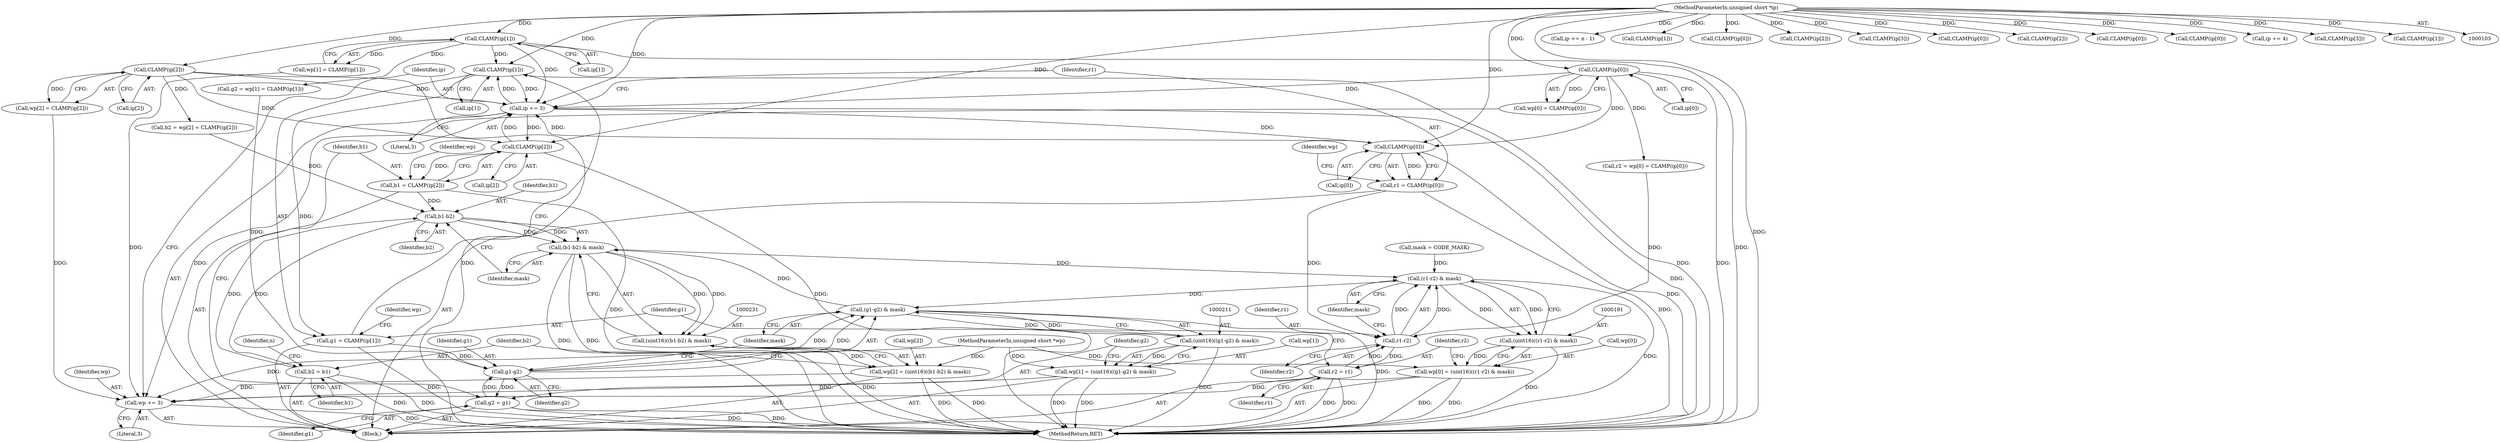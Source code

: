 digraph "0_libtiff_83a4b92815ea04969d494416eaae3d4c6b338e4a#diff-c8b4b355f9b5c06d585b23138e1c185f@array" {
"1000202" [label="(Call,CLAMP(ip[1]))"];
"1000177" [label="(Call,ip += 3)"];
"1000222" [label="(Call,CLAMP(ip[2]))"];
"1000159" [label="(Call,CLAMP(ip[2]))"];
"1000104" [label="(MethodParameterIn,unsigned short *ip)"];
"1000139" [label="(Call,CLAMP(ip[0]))"];
"1000202" [label="(Call,CLAMP(ip[1]))"];
"1000149" [label="(Call,CLAMP(ip[1]))"];
"1000182" [label="(Call,CLAMP(ip[0]))"];
"1000180" [label="(Call,r1 = CLAMP(ip[0]))"];
"1000193" [label="(Call,r1-r2)"];
"1000192" [label="(Call,(r1-r2) & mask)"];
"1000190" [label="(Call,(uint16)((r1-r2) & mask))"];
"1000186" [label="(Call,wp[0] = (uint16)((r1-r2) & mask))"];
"1000174" [label="(Call,wp += 3)"];
"1000212" [label="(Call,(g1-g2) & mask)"];
"1000210" [label="(Call,(uint16)((g1-g2) & mask))"];
"1000206" [label="(Call,wp[1] = (uint16)((g1-g2) & mask))"];
"1000232" [label="(Call,(b1-b2) & mask)"];
"1000230" [label="(Call,(uint16)((b1-b2) & mask))"];
"1000226" [label="(Call,wp[2] = (uint16)((b1-b2) & mask))"];
"1000197" [label="(Call,r2 = r1)"];
"1000200" [label="(Call,g1 = CLAMP(ip[1]))"];
"1000213" [label="(Call,g1-g2)"];
"1000217" [label="(Call,g2 = g1)"];
"1000220" [label="(Call,b1 = CLAMP(ip[2]))"];
"1000233" [label="(Call,b1-b2)"];
"1000237" [label="(Call,b2 = b1)"];
"1000182" [label="(Call,CLAMP(ip[0]))"];
"1000385" [label="(Call,ip += n - 1)"];
"1000220" [label="(Call,b1 = CLAMP(ip[2]))"];
"1000186" [label="(Call,wp[0] = (uint16)((r1-r2) & mask))"];
"1000232" [label="(Call,(b1-b2) & mask)"];
"1000212" [label="(Call,(g1-g2) & mask)"];
"1000213" [label="(Call,g1-g2)"];
"1000210" [label="(Call,(uint16)((g1-g2) & mask))"];
"1000219" [label="(Identifier,g1)"];
"1000178" [label="(Identifier,ip)"];
"1000217" [label="(Call,g2 = g1)"];
"1000228" [label="(Identifier,wp)"];
"1000233" [label="(Call,b1-b2)"];
"1000195" [label="(Identifier,r2)"];
"1000179" [label="(Literal,3)"];
"1000176" [label="(Literal,3)"];
"1000170" [label="(Block,)"];
"1000145" [label="(Call,wp[1] = CLAMP(ip[1]))"];
"1000234" [label="(Identifier,b1)"];
"1000236" [label="(Identifier,mask)"];
"1000227" [label="(Call,wp[2])"];
"1000325" [label="(Call,CLAMP(ip[1]))"];
"1000177" [label="(Call,ip += 3)"];
"1000252" [label="(Call,CLAMP(ip[0]))"];
"1000143" [label="(Call,g2 = wp[1] = CLAMP(ip[1]))"];
"1000215" [label="(Identifier,g2)"];
"1000206" [label="(Call,wp[1] = (uint16)((g1-g2) & mask))"];
"1000120" [label="(Call,mask = CODE_MASK)"];
"1000160" [label="(Call,ip[2])"];
"1000216" [label="(Identifier,mask)"];
"1000200" [label="(Call,g1 = CLAMP(ip[1]))"];
"1000168" [label="(Identifier,n)"];
"1000149" [label="(Call,CLAMP(ip[1]))"];
"1000272" [label="(Call,CLAMP(ip[2]))"];
"1000365" [label="(Call,CLAMP(ip[3]))"];
"1000226" [label="(Call,wp[2] = (uint16)((b1-b2) & mask))"];
"1000192" [label="(Call,(r1-r2) & mask)"];
"1000436" [label="(Call,CLAMP(ip[0]))"];
"1000175" [label="(Identifier,wp)"];
"1000345" [label="(Call,CLAMP(ip[2]))"];
"1000222" [label="(Call,CLAMP(ip[2]))"];
"1000155" [label="(Call,wp[2] = CLAMP(ip[2]))"];
"1000104" [label="(MethodParameterIn,unsigned short *ip)"];
"1000305" [label="(Call,CLAMP(ip[0]))"];
"1000190" [label="(Call,(uint16)((r1-r2) & mask))"];
"1000409" [label="(Call,CLAMP(ip[0]))"];
"1000230" [label="(Call,(uint16)((b1-b2) & mask))"];
"1000183" [label="(Call,ip[0])"];
"1000153" [label="(Call,b2 = wp[2] = CLAMP(ip[2]))"];
"1000300" [label="(Call,ip += 4)"];
"1000133" [label="(Call,r2 = wp[0] = CLAMP(ip[0]))"];
"1000107" [label="(MethodParameterIn,unsigned short *wp)"];
"1000282" [label="(Call,CLAMP(ip[3]))"];
"1000174" [label="(Call,wp += 3)"];
"1000150" [label="(Call,ip[1])"];
"1000208" [label="(Identifier,wp)"];
"1000262" [label="(Call,CLAMP(ip[1]))"];
"1000139" [label="(Call,CLAMP(ip[0]))"];
"1000197" [label="(Call,r2 = r1)"];
"1000188" [label="(Identifier,wp)"];
"1000198" [label="(Identifier,r2)"];
"1000196" [label="(Identifier,mask)"];
"1000221" [label="(Identifier,b1)"];
"1000223" [label="(Call,ip[2])"];
"1000194" [label="(Identifier,r1)"];
"1000180" [label="(Call,r1 = CLAMP(ip[0]))"];
"1000140" [label="(Call,ip[0])"];
"1000135" [label="(Call,wp[0] = CLAMP(ip[0]))"];
"1000214" [label="(Identifier,g1)"];
"1000203" [label="(Call,ip[1])"];
"1000237" [label="(Call,b2 = b1)"];
"1000207" [label="(Call,wp[1])"];
"1000159" [label="(Call,CLAMP(ip[2]))"];
"1000187" [label="(Call,wp[0])"];
"1000235" [label="(Identifier,b2)"];
"1000202" [label="(Call,CLAMP(ip[1]))"];
"1000238" [label="(Identifier,b2)"];
"1000201" [label="(Identifier,g1)"];
"1000218" [label="(Identifier,g2)"];
"1000442" [label="(MethodReturn,RET)"];
"1000199" [label="(Identifier,r1)"];
"1000193" [label="(Call,r1-r2)"];
"1000239" [label="(Identifier,b1)"];
"1000181" [label="(Identifier,r1)"];
"1000202" -> "1000200"  [label="AST: "];
"1000202" -> "1000203"  [label="CFG: "];
"1000203" -> "1000202"  [label="AST: "];
"1000200" -> "1000202"  [label="CFG: "];
"1000202" -> "1000442"  [label="DDG: "];
"1000202" -> "1000177"  [label="DDG: "];
"1000202" -> "1000200"  [label="DDG: "];
"1000177" -> "1000202"  [label="DDG: "];
"1000149" -> "1000202"  [label="DDG: "];
"1000104" -> "1000202"  [label="DDG: "];
"1000177" -> "1000170"  [label="AST: "];
"1000177" -> "1000179"  [label="CFG: "];
"1000178" -> "1000177"  [label="AST: "];
"1000179" -> "1000177"  [label="AST: "];
"1000181" -> "1000177"  [label="CFG: "];
"1000177" -> "1000442"  [label="DDG: "];
"1000222" -> "1000177"  [label="DDG: "];
"1000159" -> "1000177"  [label="DDG: "];
"1000139" -> "1000177"  [label="DDG: "];
"1000149" -> "1000177"  [label="DDG: "];
"1000182" -> "1000177"  [label="DDG: "];
"1000104" -> "1000177"  [label="DDG: "];
"1000177" -> "1000182"  [label="DDG: "];
"1000177" -> "1000222"  [label="DDG: "];
"1000222" -> "1000220"  [label="AST: "];
"1000222" -> "1000223"  [label="CFG: "];
"1000223" -> "1000222"  [label="AST: "];
"1000220" -> "1000222"  [label="CFG: "];
"1000222" -> "1000442"  [label="DDG: "];
"1000222" -> "1000220"  [label="DDG: "];
"1000159" -> "1000222"  [label="DDG: "];
"1000104" -> "1000222"  [label="DDG: "];
"1000159" -> "1000155"  [label="AST: "];
"1000159" -> "1000160"  [label="CFG: "];
"1000160" -> "1000159"  [label="AST: "];
"1000155" -> "1000159"  [label="CFG: "];
"1000159" -> "1000442"  [label="DDG: "];
"1000159" -> "1000153"  [label="DDG: "];
"1000159" -> "1000155"  [label="DDG: "];
"1000104" -> "1000159"  [label="DDG: "];
"1000104" -> "1000103"  [label="AST: "];
"1000104" -> "1000442"  [label="DDG: "];
"1000104" -> "1000139"  [label="DDG: "];
"1000104" -> "1000149"  [label="DDG: "];
"1000104" -> "1000182"  [label="DDG: "];
"1000104" -> "1000252"  [label="DDG: "];
"1000104" -> "1000262"  [label="DDG: "];
"1000104" -> "1000272"  [label="DDG: "];
"1000104" -> "1000282"  [label="DDG: "];
"1000104" -> "1000300"  [label="DDG: "];
"1000104" -> "1000305"  [label="DDG: "];
"1000104" -> "1000325"  [label="DDG: "];
"1000104" -> "1000345"  [label="DDG: "];
"1000104" -> "1000365"  [label="DDG: "];
"1000104" -> "1000385"  [label="DDG: "];
"1000104" -> "1000409"  [label="DDG: "];
"1000104" -> "1000436"  [label="DDG: "];
"1000139" -> "1000135"  [label="AST: "];
"1000139" -> "1000140"  [label="CFG: "];
"1000140" -> "1000139"  [label="AST: "];
"1000135" -> "1000139"  [label="CFG: "];
"1000139" -> "1000442"  [label="DDG: "];
"1000139" -> "1000133"  [label="DDG: "];
"1000139" -> "1000135"  [label="DDG: "];
"1000139" -> "1000182"  [label="DDG: "];
"1000149" -> "1000145"  [label="AST: "];
"1000149" -> "1000150"  [label="CFG: "];
"1000150" -> "1000149"  [label="AST: "];
"1000145" -> "1000149"  [label="CFG: "];
"1000149" -> "1000442"  [label="DDG: "];
"1000149" -> "1000143"  [label="DDG: "];
"1000149" -> "1000145"  [label="DDG: "];
"1000182" -> "1000180"  [label="AST: "];
"1000182" -> "1000183"  [label="CFG: "];
"1000183" -> "1000182"  [label="AST: "];
"1000180" -> "1000182"  [label="CFG: "];
"1000182" -> "1000442"  [label="DDG: "];
"1000182" -> "1000180"  [label="DDG: "];
"1000180" -> "1000170"  [label="AST: "];
"1000181" -> "1000180"  [label="AST: "];
"1000188" -> "1000180"  [label="CFG: "];
"1000180" -> "1000442"  [label="DDG: "];
"1000180" -> "1000193"  [label="DDG: "];
"1000193" -> "1000192"  [label="AST: "];
"1000193" -> "1000195"  [label="CFG: "];
"1000194" -> "1000193"  [label="AST: "];
"1000195" -> "1000193"  [label="AST: "];
"1000196" -> "1000193"  [label="CFG: "];
"1000193" -> "1000192"  [label="DDG: "];
"1000193" -> "1000192"  [label="DDG: "];
"1000133" -> "1000193"  [label="DDG: "];
"1000197" -> "1000193"  [label="DDG: "];
"1000193" -> "1000197"  [label="DDG: "];
"1000192" -> "1000190"  [label="AST: "];
"1000192" -> "1000196"  [label="CFG: "];
"1000196" -> "1000192"  [label="AST: "];
"1000190" -> "1000192"  [label="CFG: "];
"1000192" -> "1000442"  [label="DDG: "];
"1000192" -> "1000190"  [label="DDG: "];
"1000192" -> "1000190"  [label="DDG: "];
"1000232" -> "1000192"  [label="DDG: "];
"1000120" -> "1000192"  [label="DDG: "];
"1000192" -> "1000212"  [label="DDG: "];
"1000190" -> "1000186"  [label="AST: "];
"1000191" -> "1000190"  [label="AST: "];
"1000186" -> "1000190"  [label="CFG: "];
"1000190" -> "1000442"  [label="DDG: "];
"1000190" -> "1000186"  [label="DDG: "];
"1000186" -> "1000170"  [label="AST: "];
"1000187" -> "1000186"  [label="AST: "];
"1000198" -> "1000186"  [label="CFG: "];
"1000186" -> "1000442"  [label="DDG: "];
"1000186" -> "1000442"  [label="DDG: "];
"1000186" -> "1000174"  [label="DDG: "];
"1000107" -> "1000186"  [label="DDG: "];
"1000174" -> "1000170"  [label="AST: "];
"1000174" -> "1000176"  [label="CFG: "];
"1000175" -> "1000174"  [label="AST: "];
"1000176" -> "1000174"  [label="AST: "];
"1000178" -> "1000174"  [label="CFG: "];
"1000174" -> "1000442"  [label="DDG: "];
"1000226" -> "1000174"  [label="DDG: "];
"1000206" -> "1000174"  [label="DDG: "];
"1000135" -> "1000174"  [label="DDG: "];
"1000155" -> "1000174"  [label="DDG: "];
"1000145" -> "1000174"  [label="DDG: "];
"1000107" -> "1000174"  [label="DDG: "];
"1000212" -> "1000210"  [label="AST: "];
"1000212" -> "1000216"  [label="CFG: "];
"1000213" -> "1000212"  [label="AST: "];
"1000216" -> "1000212"  [label="AST: "];
"1000210" -> "1000212"  [label="CFG: "];
"1000212" -> "1000442"  [label="DDG: "];
"1000212" -> "1000210"  [label="DDG: "];
"1000212" -> "1000210"  [label="DDG: "];
"1000213" -> "1000212"  [label="DDG: "];
"1000213" -> "1000212"  [label="DDG: "];
"1000212" -> "1000232"  [label="DDG: "];
"1000210" -> "1000206"  [label="AST: "];
"1000211" -> "1000210"  [label="AST: "];
"1000206" -> "1000210"  [label="CFG: "];
"1000210" -> "1000442"  [label="DDG: "];
"1000210" -> "1000206"  [label="DDG: "];
"1000206" -> "1000170"  [label="AST: "];
"1000207" -> "1000206"  [label="AST: "];
"1000218" -> "1000206"  [label="CFG: "];
"1000206" -> "1000442"  [label="DDG: "];
"1000206" -> "1000442"  [label="DDG: "];
"1000107" -> "1000206"  [label="DDG: "];
"1000232" -> "1000230"  [label="AST: "];
"1000232" -> "1000236"  [label="CFG: "];
"1000233" -> "1000232"  [label="AST: "];
"1000236" -> "1000232"  [label="AST: "];
"1000230" -> "1000232"  [label="CFG: "];
"1000232" -> "1000442"  [label="DDG: "];
"1000232" -> "1000442"  [label="DDG: "];
"1000232" -> "1000230"  [label="DDG: "];
"1000232" -> "1000230"  [label="DDG: "];
"1000233" -> "1000232"  [label="DDG: "];
"1000233" -> "1000232"  [label="DDG: "];
"1000230" -> "1000226"  [label="AST: "];
"1000231" -> "1000230"  [label="AST: "];
"1000226" -> "1000230"  [label="CFG: "];
"1000230" -> "1000442"  [label="DDG: "];
"1000230" -> "1000226"  [label="DDG: "];
"1000226" -> "1000170"  [label="AST: "];
"1000227" -> "1000226"  [label="AST: "];
"1000238" -> "1000226"  [label="CFG: "];
"1000226" -> "1000442"  [label="DDG: "];
"1000226" -> "1000442"  [label="DDG: "];
"1000107" -> "1000226"  [label="DDG: "];
"1000197" -> "1000170"  [label="AST: "];
"1000197" -> "1000199"  [label="CFG: "];
"1000198" -> "1000197"  [label="AST: "];
"1000199" -> "1000197"  [label="AST: "];
"1000201" -> "1000197"  [label="CFG: "];
"1000197" -> "1000442"  [label="DDG: "];
"1000197" -> "1000442"  [label="DDG: "];
"1000200" -> "1000170"  [label="AST: "];
"1000201" -> "1000200"  [label="AST: "];
"1000208" -> "1000200"  [label="CFG: "];
"1000200" -> "1000442"  [label="DDG: "];
"1000200" -> "1000213"  [label="DDG: "];
"1000213" -> "1000215"  [label="CFG: "];
"1000214" -> "1000213"  [label="AST: "];
"1000215" -> "1000213"  [label="AST: "];
"1000216" -> "1000213"  [label="CFG: "];
"1000143" -> "1000213"  [label="DDG: "];
"1000217" -> "1000213"  [label="DDG: "];
"1000213" -> "1000217"  [label="DDG: "];
"1000217" -> "1000170"  [label="AST: "];
"1000217" -> "1000219"  [label="CFG: "];
"1000218" -> "1000217"  [label="AST: "];
"1000219" -> "1000217"  [label="AST: "];
"1000221" -> "1000217"  [label="CFG: "];
"1000217" -> "1000442"  [label="DDG: "];
"1000217" -> "1000442"  [label="DDG: "];
"1000220" -> "1000170"  [label="AST: "];
"1000221" -> "1000220"  [label="AST: "];
"1000228" -> "1000220"  [label="CFG: "];
"1000220" -> "1000442"  [label="DDG: "];
"1000220" -> "1000233"  [label="DDG: "];
"1000233" -> "1000235"  [label="CFG: "];
"1000234" -> "1000233"  [label="AST: "];
"1000235" -> "1000233"  [label="AST: "];
"1000236" -> "1000233"  [label="CFG: "];
"1000237" -> "1000233"  [label="DDG: "];
"1000153" -> "1000233"  [label="DDG: "];
"1000233" -> "1000237"  [label="DDG: "];
"1000237" -> "1000170"  [label="AST: "];
"1000237" -> "1000239"  [label="CFG: "];
"1000238" -> "1000237"  [label="AST: "];
"1000239" -> "1000237"  [label="AST: "];
"1000168" -> "1000237"  [label="CFG: "];
"1000237" -> "1000442"  [label="DDG: "];
"1000237" -> "1000442"  [label="DDG: "];
}
